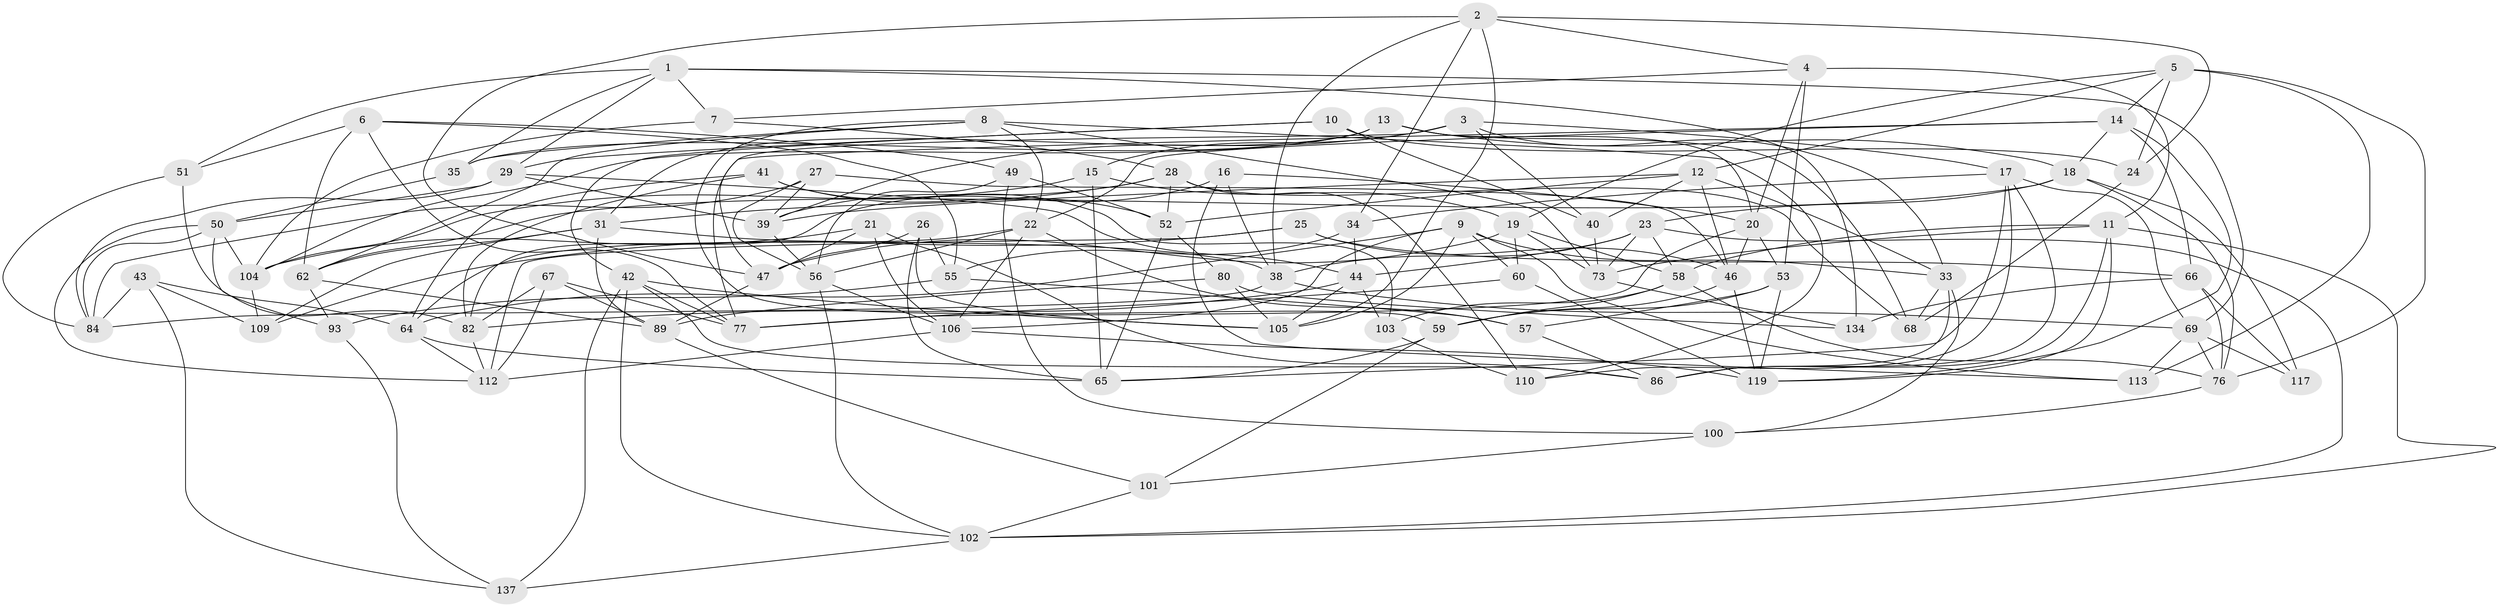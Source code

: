 // original degree distribution, {4: 1.0}
// Generated by graph-tools (version 1.1) at 2025/11/02/27/25 16:11:44]
// undirected, 84 vertices, 218 edges
graph export_dot {
graph [start="1"]
  node [color=gray90,style=filled];
  1 [super="+45"];
  2 [super="+98"];
  3 [super="+83"];
  4 [super="+90"];
  5 [super="+70"];
  6 [super="+116"];
  7;
  8 [super="+135"];
  9 [super="+124"];
  10;
  11 [super="+37"];
  12 [super="+91"];
  13 [super="+122"];
  14 [super="+81"];
  15;
  16;
  17 [super="+99"];
  18 [super="+30"];
  19 [super="+87"];
  20 [super="+88"];
  21;
  22 [super="+71"];
  23 [super="+36"];
  24;
  25;
  26;
  27;
  28 [super="+32"];
  29 [super="+63"];
  31 [super="+85"];
  33 [super="+61"];
  34;
  35;
  38 [super="+123"];
  39 [super="+48"];
  40;
  41;
  42 [super="+78"];
  43;
  44 [super="+118"];
  46 [super="+74"];
  47 [super="+54"];
  49;
  50 [super="+108"];
  51;
  52 [super="+75"];
  53 [super="+114"];
  55 [super="+111"];
  56 [super="+94"];
  57;
  58 [super="+79"];
  59 [super="+72"];
  60;
  62 [super="+120"];
  64 [super="+115"];
  65 [super="+95"];
  66 [super="+130"];
  67;
  68;
  69 [super="+128"];
  73 [super="+92"];
  76 [super="+127"];
  77 [super="+132"];
  80;
  82 [super="+126"];
  84 [super="+97"];
  86 [super="+107"];
  89 [super="+96"];
  93;
  100;
  101;
  102 [super="+133"];
  103;
  104 [super="+131"];
  105 [super="+125"];
  106 [super="+121"];
  109;
  110;
  112 [super="+129"];
  113;
  117;
  119 [super="+136"];
  134;
  137;
  1 -- 7;
  1 -- 51;
  1 -- 35;
  1 -- 69;
  1 -- 134;
  1 -- 29;
  2 -- 105;
  2 -- 24;
  2 -- 34;
  2 -- 47;
  2 -- 38;
  2 -- 4;
  3 -- 47;
  3 -- 40;
  3 -- 33;
  3 -- 15;
  3 -- 17;
  3 -- 39;
  4 -- 11;
  4 -- 7;
  4 -- 53 [weight=2];
  4 -- 20;
  5 -- 113;
  5 -- 12;
  5 -- 14;
  5 -- 24;
  5 -- 19;
  5 -- 76;
  6 -- 77;
  6 -- 55 [weight=2];
  6 -- 62;
  6 -- 49;
  6 -- 51;
  7 -- 104;
  7 -- 28;
  8 -- 59;
  8 -- 35;
  8 -- 110;
  8 -- 62;
  8 -- 73;
  8 -- 22;
  9 -- 60;
  9 -- 113;
  9 -- 105;
  9 -- 64;
  9 -- 33;
  9 -- 106;
  10 -- 24;
  10 -- 40;
  10 -- 29;
  10 -- 42;
  11 -- 86;
  11 -- 58;
  11 -- 119;
  11 -- 73;
  11 -- 102;
  12 -- 39;
  12 -- 52;
  12 -- 40;
  12 -- 33;
  12 -- 46;
  13 -- 35;
  13 -- 20;
  13 -- 104;
  13 -- 18;
  13 -- 68;
  13 -- 31;
  14 -- 22;
  14 -- 66;
  14 -- 18;
  14 -- 77;
  14 -- 119;
  15 -- 104;
  15 -- 65;
  15 -- 19;
  16 -- 20;
  16 -- 113;
  16 -- 82;
  16 -- 38;
  17 -- 34;
  17 -- 110;
  17 -- 86;
  17 -- 65;
  17 -- 69;
  18 -- 117;
  18 -- 76;
  18 -- 62;
  18 -- 23;
  19 -- 60;
  19 -- 73;
  19 -- 58;
  19 -- 47;
  20 -- 77;
  20 -- 53;
  20 -- 46;
  21 -- 104;
  21 -- 47;
  21 -- 106;
  21 -- 86;
  22 -- 64;
  22 -- 106;
  22 -- 57;
  22 -- 56;
  23 -- 102;
  23 -- 44;
  23 -- 58;
  23 -- 73;
  23 -- 38;
  24 -- 68;
  25 -- 109;
  25 -- 66;
  25 -- 46;
  25 -- 112;
  26 -- 105;
  26 -- 65;
  26 -- 47;
  26 -- 55;
  27 -- 46;
  27 -- 39;
  27 -- 56;
  27 -- 84;
  28 -- 68;
  28 -- 110;
  28 -- 31;
  28 -- 39;
  28 -- 52;
  29 -- 44;
  29 -- 39;
  29 -- 50;
  29 -- 84;
  31 -- 89;
  31 -- 62;
  31 -- 109;
  31 -- 38;
  33 -- 100;
  33 -- 86;
  33 -- 68;
  34 -- 44;
  34 -- 55;
  35 -- 50;
  38 -- 69;
  38 -- 84;
  39 -- 56;
  40 -- 73;
  41 -- 64;
  41 -- 52;
  41 -- 82;
  41 -- 103;
  42 -- 86;
  42 -- 102;
  42 -- 105;
  42 -- 137;
  42 -- 77;
  43 -- 109;
  43 -- 84;
  43 -- 64;
  43 -- 137;
  44 -- 105;
  44 -- 82;
  44 -- 103;
  46 -- 119;
  46 -- 59;
  47 -- 89;
  49 -- 100;
  49 -- 56;
  49 -- 52;
  50 -- 93;
  50 -- 104;
  50 -- 112;
  50 -- 84;
  51 -- 82;
  51 -- 84;
  52 -- 80;
  52 -- 65;
  53 -- 59;
  53 -- 119;
  53 -- 57;
  55 -- 57;
  55 -- 93;
  56 -- 106;
  56 -- 102;
  57 -- 86;
  58 -- 103;
  58 -- 59;
  58 -- 76;
  59 -- 65;
  59 -- 101;
  60 -- 119;
  60 -- 77;
  62 -- 93;
  62 -- 89;
  64 -- 65;
  64 -- 112;
  66 -- 117 [weight=2];
  66 -- 134;
  66 -- 76;
  67 -- 82;
  67 -- 89;
  67 -- 77;
  67 -- 112;
  69 -- 117;
  69 -- 113;
  69 -- 76;
  73 -- 134;
  76 -- 100;
  80 -- 134;
  80 -- 89;
  80 -- 105;
  82 -- 112;
  89 -- 101;
  93 -- 137;
  100 -- 101;
  101 -- 102;
  102 -- 137;
  103 -- 110;
  104 -- 109;
  106 -- 112;
  106 -- 119;
}
